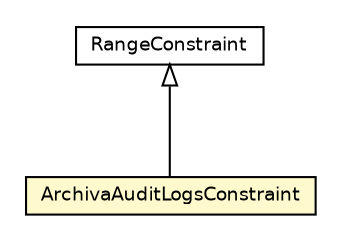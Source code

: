 #!/usr/local/bin/dot
#
# Class diagram 
# Generated by UmlGraph version 4.6 (http://www.spinellis.gr/sw/umlgraph)
#

digraph G {
	edge [fontname="Helvetica",fontsize=10,labelfontname="Helvetica",labelfontsize=10];
	node [fontname="Helvetica",fontsize=10,shape=plaintext];
	// org.apache.maven.archiva.database.constraints.RangeConstraint
	c97646 [label=<<table border="0" cellborder="1" cellspacing="0" cellpadding="2" port="p" href="./RangeConstraint.html">
		<tr><td><table border="0" cellspacing="0" cellpadding="1">
			<tr><td> RangeConstraint </td></tr>
		</table></td></tr>
		</table>>, fontname="Helvetica", fontcolor="black", fontsize=9.0];
	// org.apache.maven.archiva.database.constraints.ArchivaAuditLogsConstraint
	c97658 [label=<<table border="0" cellborder="1" cellspacing="0" cellpadding="2" port="p" bgcolor="lemonChiffon" href="./ArchivaAuditLogsConstraint.html">
		<tr><td><table border="0" cellspacing="0" cellpadding="1">
			<tr><td> ArchivaAuditLogsConstraint </td></tr>
		</table></td></tr>
		</table>>, fontname="Helvetica", fontcolor="black", fontsize=9.0];
	//org.apache.maven.archiva.database.constraints.ArchivaAuditLogsConstraint extends org.apache.maven.archiva.database.constraints.RangeConstraint
	c97646:p -> c97658:p [dir=back,arrowtail=empty];
}

